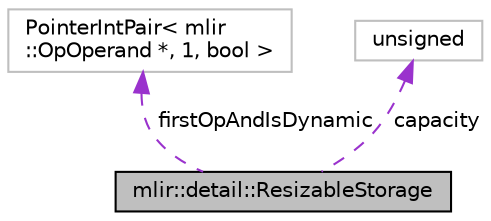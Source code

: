 digraph "mlir::detail::ResizableStorage"
{
  bgcolor="transparent";
  edge [fontname="Helvetica",fontsize="10",labelfontname="Helvetica",labelfontsize="10"];
  node [fontname="Helvetica",fontsize="10",shape=record];
  Node1 [label="mlir::detail::ResizableStorage",height=0.2,width=0.4,color="black", fillcolor="grey75", style="filled", fontcolor="black"];
  Node2 -> Node1 [dir="back",color="darkorchid3",fontsize="10",style="dashed",label=" firstOpAndIsDynamic" ,fontname="Helvetica"];
  Node2 [label="PointerIntPair\< mlir\l::OpOperand *, 1, bool \>",height=0.2,width=0.4,color="grey75"];
  Node3 -> Node1 [dir="back",color="darkorchid3",fontsize="10",style="dashed",label=" capacity" ,fontname="Helvetica"];
  Node3 [label="unsigned",height=0.2,width=0.4,color="grey75"];
}
